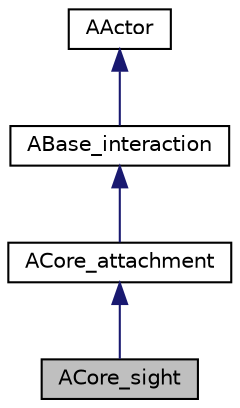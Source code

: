 digraph "ACore_sight"
{
 // LATEX_PDF_SIZE
  edge [fontname="Helvetica",fontsize="10",labelfontname="Helvetica",labelfontsize="10"];
  node [fontname="Helvetica",fontsize="10",shape=record];
  Node1 [label="ACore_sight",height=0.2,width=0.4,color="black", fillcolor="grey75", style="filled", fontcolor="black",tooltip=" "];
  Node2 -> Node1 [dir="back",color="midnightblue",fontsize="10",style="solid"];
  Node2 [label="ACore_attachment",height=0.2,width=0.4,color="black", fillcolor="white", style="filled",URL="$class_a_core__attachment.html",tooltip=" "];
  Node3 -> Node2 [dir="back",color="midnightblue",fontsize="10",style="solid"];
  Node3 [label="ABase_interaction",height=0.2,width=0.4,color="black", fillcolor="white", style="filled",URL="$class_a_base__interaction.html",tooltip=" "];
  Node4 -> Node3 [dir="back",color="midnightblue",fontsize="10",style="solid"];
  Node4 [label="AActor",height=0.2,width=0.4,color="black", fillcolor="white", style="filled",tooltip=" "];
}
